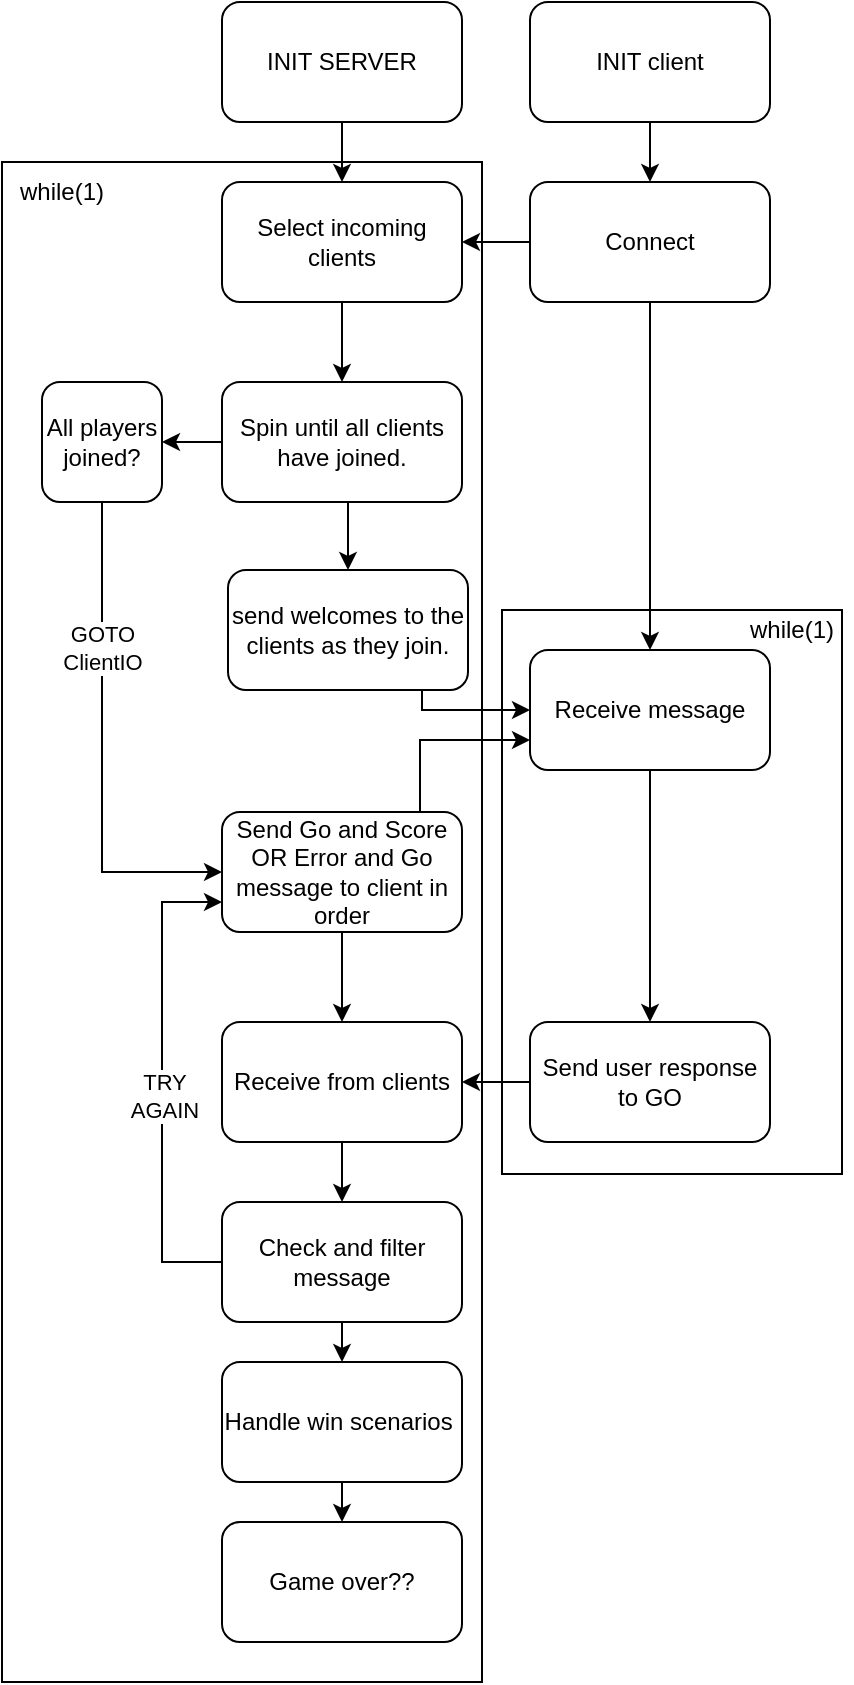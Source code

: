 <mxfile version="20.2.8" type="device"><diagram id="EfebYFC1jYH3MnDGHxL0" name="Page-1"><mxGraphModel dx="946" dy="523" grid="0" gridSize="10" guides="1" tooltips="1" connect="1" arrows="1" fold="1" page="1" pageScale="1" pageWidth="827" pageHeight="1169" math="0" shadow="0"><root><mxCell id="0"/><mxCell id="1" parent="0"/><mxCell id="mQSEBser3KYTPvY20acw-39" value="" style="rounded=0;whiteSpace=wrap;html=1;" vertex="1" parent="1"><mxGeometry x="449" y="334" width="170" height="282" as="geometry"/></mxCell><mxCell id="mQSEBser3KYTPvY20acw-37" value="" style="rounded=0;whiteSpace=wrap;html=1;" vertex="1" parent="1"><mxGeometry x="199" y="110" width="240" height="760" as="geometry"/></mxCell><mxCell id="mQSEBser3KYTPvY20acw-14" style="edgeStyle=orthogonalEdgeStyle;rounded=0;orthogonalLoop=1;jettySize=auto;html=1;exitX=0.5;exitY=1;exitDx=0;exitDy=0;entryX=0.5;entryY=0;entryDx=0;entryDy=0;" edge="1" parent="1" source="mQSEBser3KYTPvY20acw-12" target="mQSEBser3KYTPvY20acw-13"><mxGeometry relative="1" as="geometry"/></mxCell><mxCell id="mQSEBser3KYTPvY20acw-12" value="INIT SERVER" style="rounded=1;whiteSpace=wrap;html=1;" vertex="1" parent="1"><mxGeometry x="309" y="30" width="120" height="60" as="geometry"/></mxCell><mxCell id="mQSEBser3KYTPvY20acw-19" style="edgeStyle=orthogonalEdgeStyle;rounded=0;orthogonalLoop=1;jettySize=auto;html=1;exitX=0.5;exitY=1;exitDx=0;exitDy=0;" edge="1" parent="1" source="mQSEBser3KYTPvY20acw-13" target="mQSEBser3KYTPvY20acw-18"><mxGeometry relative="1" as="geometry"/></mxCell><mxCell id="mQSEBser3KYTPvY20acw-13" value="Select incoming clients" style="rounded=1;whiteSpace=wrap;html=1;" vertex="1" parent="1"><mxGeometry x="309" y="120" width="120" height="60" as="geometry"/></mxCell><mxCell id="mQSEBser3KYTPvY20acw-30" style="edgeStyle=orthogonalEdgeStyle;rounded=0;orthogonalLoop=1;jettySize=auto;html=1;exitX=0.5;exitY=1;exitDx=0;exitDy=0;entryX=0.5;entryY=0;entryDx=0;entryDy=0;" edge="1" parent="1" source="mQSEBser3KYTPvY20acw-15" target="mQSEBser3KYTPvY20acw-16"><mxGeometry relative="1" as="geometry"/></mxCell><mxCell id="mQSEBser3KYTPvY20acw-15" value="INIT client" style="rounded=1;whiteSpace=wrap;html=1;" vertex="1" parent="1"><mxGeometry x="463" y="30" width="120" height="60" as="geometry"/></mxCell><mxCell id="mQSEBser3KYTPvY20acw-17" style="edgeStyle=orthogonalEdgeStyle;rounded=0;orthogonalLoop=1;jettySize=auto;html=1;exitX=0;exitY=0.5;exitDx=0;exitDy=0;entryX=1;entryY=0.5;entryDx=0;entryDy=0;" edge="1" parent="1" source="mQSEBser3KYTPvY20acw-16" target="mQSEBser3KYTPvY20acw-13"><mxGeometry relative="1" as="geometry"/></mxCell><mxCell id="mQSEBser3KYTPvY20acw-67" style="edgeStyle=orthogonalEdgeStyle;rounded=0;orthogonalLoop=1;jettySize=auto;html=1;exitX=0.5;exitY=1;exitDx=0;exitDy=0;entryX=0.5;entryY=0;entryDx=0;entryDy=0;" edge="1" parent="1" source="mQSEBser3KYTPvY20acw-16" target="mQSEBser3KYTPvY20acw-25"><mxGeometry relative="1" as="geometry"/></mxCell><mxCell id="mQSEBser3KYTPvY20acw-16" value="Connect" style="rounded=1;whiteSpace=wrap;html=1;" vertex="1" parent="1"><mxGeometry x="463" y="120" width="120" height="60" as="geometry"/></mxCell><mxCell id="mQSEBser3KYTPvY20acw-21" style="edgeStyle=orthogonalEdgeStyle;rounded=0;orthogonalLoop=1;jettySize=auto;html=1;exitX=0.5;exitY=1;exitDx=0;exitDy=0;entryX=0.5;entryY=0;entryDx=0;entryDy=0;" edge="1" parent="1" source="mQSEBser3KYTPvY20acw-18" target="mQSEBser3KYTPvY20acw-20"><mxGeometry relative="1" as="geometry"/></mxCell><mxCell id="mQSEBser3KYTPvY20acw-50" style="edgeStyle=orthogonalEdgeStyle;rounded=0;orthogonalLoop=1;jettySize=auto;html=1;exitX=0;exitY=0.5;exitDx=0;exitDy=0;entryX=1;entryY=0.5;entryDx=0;entryDy=0;" edge="1" parent="1" source="mQSEBser3KYTPvY20acw-18" target="mQSEBser3KYTPvY20acw-49"><mxGeometry relative="1" as="geometry"/></mxCell><mxCell id="mQSEBser3KYTPvY20acw-18" value="Spin until all clients have joined." style="rounded=1;whiteSpace=wrap;html=1;" vertex="1" parent="1"><mxGeometry x="309" y="220" width="120" height="60" as="geometry"/></mxCell><mxCell id="mQSEBser3KYTPvY20acw-34" style="edgeStyle=orthogonalEdgeStyle;rounded=0;orthogonalLoop=1;jettySize=auto;html=1;exitX=0.5;exitY=1;exitDx=0;exitDy=0;" edge="1" parent="1" source="mQSEBser3KYTPvY20acw-23" target="mQSEBser3KYTPvY20acw-32"><mxGeometry relative="1" as="geometry"/></mxCell><mxCell id="mQSEBser3KYTPvY20acw-105" style="edgeStyle=elbowEdgeStyle;rounded=0;orthogonalLoop=1;jettySize=auto;html=1;exitX=0.75;exitY=0;exitDx=0;exitDy=0;entryX=0;entryY=0.75;entryDx=0;entryDy=0;" edge="1" parent="1" source="mQSEBser3KYTPvY20acw-23" target="mQSEBser3KYTPvY20acw-25"><mxGeometry relative="1" as="geometry"><Array as="points"><mxPoint x="408" y="418"/></Array></mxGeometry></mxCell><mxCell id="mQSEBser3KYTPvY20acw-23" value="Send Go and Score OR Error and Go message to client in order" style="rounded=1;whiteSpace=wrap;html=1;" vertex="1" parent="1"><mxGeometry x="309" y="435" width="120" height="60" as="geometry"/></mxCell><mxCell id="mQSEBser3KYTPvY20acw-102" style="edgeStyle=elbowEdgeStyle;rounded=0;orthogonalLoop=1;jettySize=auto;elbow=vertical;html=1;exitX=0.5;exitY=1;exitDx=0;exitDy=0;" edge="1" parent="1" source="mQSEBser3KYTPvY20acw-25" target="mQSEBser3KYTPvY20acw-29"><mxGeometry relative="1" as="geometry"/></mxCell><mxCell id="mQSEBser3KYTPvY20acw-25" value="Receive message" style="rounded=1;whiteSpace=wrap;html=1;" vertex="1" parent="1"><mxGeometry x="463" y="354" width="120" height="60" as="geometry"/></mxCell><mxCell id="mQSEBser3KYTPvY20acw-94" style="edgeStyle=elbowEdgeStyle;rounded=0;orthogonalLoop=1;jettySize=auto;elbow=vertical;html=1;exitX=0;exitY=0.5;exitDx=0;exitDy=0;entryX=1;entryY=0.5;entryDx=0;entryDy=0;" edge="1" parent="1" source="mQSEBser3KYTPvY20acw-29" target="mQSEBser3KYTPvY20acw-32"><mxGeometry relative="1" as="geometry"/></mxCell><mxCell id="mQSEBser3KYTPvY20acw-29" value="Send user response to GO" style="rounded=1;whiteSpace=wrap;html=1;" vertex="1" parent="1"><mxGeometry x="463" y="540" width="120" height="60" as="geometry"/></mxCell><mxCell id="mQSEBser3KYTPvY20acw-58" style="edgeStyle=orthogonalEdgeStyle;rounded=0;orthogonalLoop=1;jettySize=auto;html=1;exitX=0.5;exitY=1;exitDx=0;exitDy=0;" edge="1" parent="1" source="mQSEBser3KYTPvY20acw-32" target="mQSEBser3KYTPvY20acw-55"><mxGeometry relative="1" as="geometry"/></mxCell><mxCell id="mQSEBser3KYTPvY20acw-32" value="Receive from clients" style="rounded=1;whiteSpace=wrap;html=1;" vertex="1" parent="1"><mxGeometry x="309" y="540" width="120" height="60" as="geometry"/></mxCell><mxCell id="mQSEBser3KYTPvY20acw-38" value="while(1)" style="text;html=1;strokeColor=none;fillColor=none;align=center;verticalAlign=middle;whiteSpace=wrap;rounded=0;" vertex="1" parent="1"><mxGeometry x="199" y="110" width="60" height="30" as="geometry"/></mxCell><mxCell id="mQSEBser3KYTPvY20acw-41" value="while(1)" style="text;html=1;strokeColor=none;fillColor=none;align=center;verticalAlign=middle;whiteSpace=wrap;rounded=0;" vertex="1" parent="1"><mxGeometry x="564" y="329" width="60" height="30" as="geometry"/></mxCell><mxCell id="mQSEBser3KYTPvY20acw-51" style="edgeStyle=orthogonalEdgeStyle;rounded=0;orthogonalLoop=1;jettySize=auto;html=1;exitX=0.5;exitY=1;exitDx=0;exitDy=0;entryX=0;entryY=0.5;entryDx=0;entryDy=0;" edge="1" parent="1" source="mQSEBser3KYTPvY20acw-49" target="mQSEBser3KYTPvY20acw-23"><mxGeometry relative="1" as="geometry"/></mxCell><mxCell id="mQSEBser3KYTPvY20acw-52" value="GOTO&lt;br&gt;ClientIO" style="edgeLabel;html=1;align=center;verticalAlign=middle;resizable=0;points=[];" vertex="1" connectable="0" parent="mQSEBser3KYTPvY20acw-51"><mxGeometry x="-0.404" relative="1" as="geometry"><mxPoint as="offset"/></mxGeometry></mxCell><mxCell id="mQSEBser3KYTPvY20acw-49" value="All players joined?" style="rounded=1;whiteSpace=wrap;html=1;" vertex="1" parent="1"><mxGeometry x="219" y="220" width="60" height="60" as="geometry"/></mxCell><mxCell id="mQSEBser3KYTPvY20acw-59" style="edgeStyle=orthogonalEdgeStyle;rounded=0;orthogonalLoop=1;jettySize=auto;html=1;exitX=0;exitY=0.5;exitDx=0;exitDy=0;entryX=0;entryY=0.75;entryDx=0;entryDy=0;" edge="1" parent="1" source="mQSEBser3KYTPvY20acw-55" target="mQSEBser3KYTPvY20acw-23"><mxGeometry relative="1" as="geometry"><Array as="points"><mxPoint x="279" y="660"/><mxPoint x="279" y="480"/></Array></mxGeometry></mxCell><mxCell id="mQSEBser3KYTPvY20acw-60" value="TRY&lt;br&gt;AGAIN" style="edgeLabel;html=1;align=center;verticalAlign=middle;resizable=0;points=[];" vertex="1" connectable="0" parent="mQSEBser3KYTPvY20acw-59"><mxGeometry x="-0.046" y="-1" relative="1" as="geometry"><mxPoint y="1" as="offset"/></mxGeometry></mxCell><mxCell id="mQSEBser3KYTPvY20acw-63" style="edgeStyle=orthogonalEdgeStyle;rounded=0;orthogonalLoop=1;jettySize=auto;html=1;exitX=0.5;exitY=1;exitDx=0;exitDy=0;entryX=0.5;entryY=0;entryDx=0;entryDy=0;" edge="1" parent="1" source="mQSEBser3KYTPvY20acw-55" target="mQSEBser3KYTPvY20acw-62"><mxGeometry relative="1" as="geometry"/></mxCell><mxCell id="mQSEBser3KYTPvY20acw-55" value="Check and filter message" style="rounded=1;whiteSpace=wrap;html=1;" vertex="1" parent="1"><mxGeometry x="309" y="630" width="120" height="60" as="geometry"/></mxCell><mxCell id="mQSEBser3KYTPvY20acw-65" style="edgeStyle=orthogonalEdgeStyle;rounded=0;orthogonalLoop=1;jettySize=auto;html=1;exitX=0.5;exitY=1;exitDx=0;exitDy=0;entryX=0.5;entryY=0;entryDx=0;entryDy=0;" edge="1" parent="1" source="mQSEBser3KYTPvY20acw-62" target="mQSEBser3KYTPvY20acw-64"><mxGeometry relative="1" as="geometry"/></mxCell><mxCell id="mQSEBser3KYTPvY20acw-62" value="Handle win scenarios&amp;nbsp;" style="rounded=1;whiteSpace=wrap;html=1;" vertex="1" parent="1"><mxGeometry x="309" y="710" width="120" height="60" as="geometry"/></mxCell><mxCell id="mQSEBser3KYTPvY20acw-64" value="Game over??" style="rounded=1;whiteSpace=wrap;html=1;" vertex="1" parent="1"><mxGeometry x="309" y="790" width="120" height="60" as="geometry"/></mxCell><mxCell id="mQSEBser3KYTPvY20acw-106" style="edgeStyle=elbowEdgeStyle;rounded=0;orthogonalLoop=1;jettySize=auto;html=1;exitX=0.75;exitY=1;exitDx=0;exitDy=0;entryX=0;entryY=0.5;entryDx=0;entryDy=0;" edge="1" parent="1" source="mQSEBser3KYTPvY20acw-20" target="mQSEBser3KYTPvY20acw-25"><mxGeometry relative="1" as="geometry"><Array as="points"><mxPoint x="409" y="387"/></Array></mxGeometry></mxCell><mxCell id="mQSEBser3KYTPvY20acw-20" value="send welcomes to the clients as they join." style="rounded=1;whiteSpace=wrap;html=1;" vertex="1" parent="1"><mxGeometry x="312" y="314" width="120" height="60" as="geometry"/></mxCell></root></mxGraphModel></diagram></mxfile>